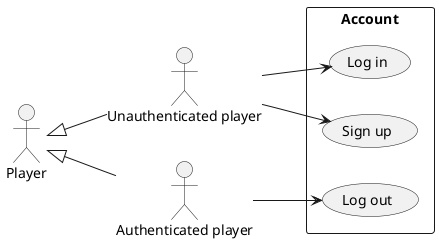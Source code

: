 @startuml use_case_account
' !pragma layout smetana
left to right direction
:Player: as player
:Unauthenticated player: as u_player
:Authenticated player: as a_player

rectangle "Account" as account {
    usecase "Log in" as log_in
    usecase "Sign up" as sign_up
    usecase "Log out" as log_out
}

player <|-- u_player
player <|-- a_player

u_player --> log_in
u_player --> sign_up

a_player --> log_out
@enduml
